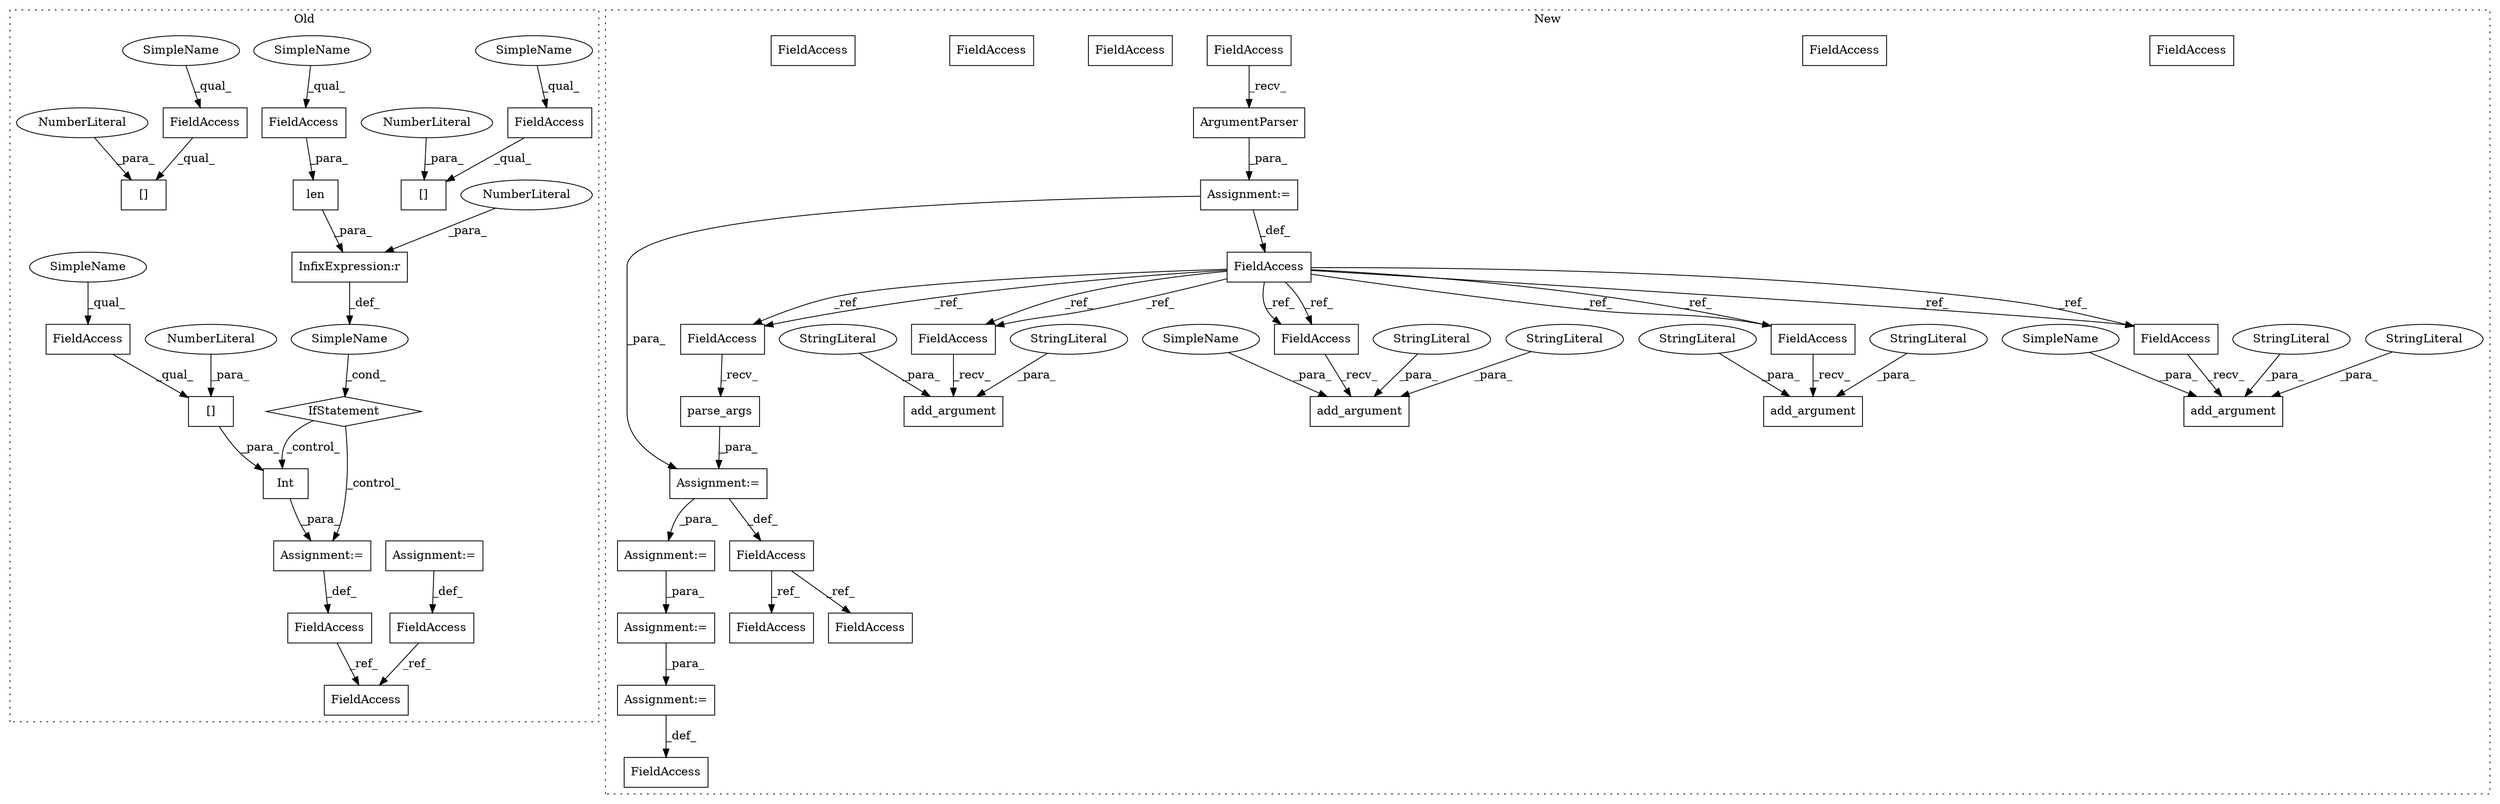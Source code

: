 digraph G {
subgraph cluster0 {
1 [label="Int" a="32" s="2182,2197" l="4,1" shape="box"];
18 [label="len" a="32" s="2149,2161" l="4,1" shape="box"];
19 [label="FieldAccess" a="22" s="2153" l="8" shape="box"];
20 [label="IfStatement" a="25" s="2145,2166" l="4,2" shape="diamond"];
21 [label="[]" a="2" s="2186,2196" l="9,1" shape="box"];
22 [label="NumberLiteral" a="34" s="2195" l="1" shape="ellipse"];
23 [label="SimpleName" a="42" s="" l="" shape="ellipse"];
24 [label="InfixExpression:r" a="27" s="2162" l="3" shape="box"];
25 [label="NumberLiteral" a="34" s="2165" l="1" shape="ellipse"];
26 [label="FieldAccess" a="22" s="2111" l="8" shape="box"];
27 [label="FieldAccess" a="22" s="2073" l="8" shape="box"];
28 [label="[]" a="2" s="2073,2083" l="9,1" shape="box"];
29 [label="NumberLiteral" a="34" s="2082" l="1" shape="ellipse"];
31 [label="Assignment:=" a="7" s="2181" l="1" shape="box"];
35 [label="FieldAccess" a="22" s="2178" l="3" shape="box"];
39 [label="FieldAccess" a="22" s="2372" l="3" shape="box"];
41 [label="FieldAccess" a="22" s="2186" l="8" shape="box"];
42 [label="FieldAccess" a="22" s="2131" l="3" shape="box"];
44 [label="[]" a="2" s="2111,2121" l="9,1" shape="box"];
45 [label="NumberLiteral" a="34" s="2120" l="1" shape="ellipse"];
51 [label="Assignment:=" a="7" s="2134" l="1" shape="box"];
52 [label="SimpleName" a="42" s="2153" l="3" shape="ellipse"];
53 [label="SimpleName" a="42" s="2073" l="3" shape="ellipse"];
54 [label="SimpleName" a="42" s="2111" l="3" shape="ellipse"];
55 [label="SimpleName" a="42" s="2186" l="3" shape="ellipse"];
label = "Old";
style="dotted";
}
subgraph cluster1 {
2 [label="ArgumentParser" a="32" s="2127" l="16" shape="box"];
3 [label="Assignment:=" a="7" s="2531" l="14" shape="box"];
4 [label="Assignment:=" a="7" s="2117" l="1" shape="box"];
5 [label="add_argument" a="32" s="2158,2218" l="13,1" shape="box"];
6 [label="StringLiteral" a="45" s="2192" l="26" shape="ellipse"];
7 [label="StringLiteral" a="45" s="2171" l="10" shape="ellipse"];
8 [label="add_argument" a="32" s="2386,2475" l="13,1" shape="box"];
9 [label="StringLiteral" a="45" s="2399" l="7" shape="ellipse"];
10 [label="add_argument" a="32" s="2234,2298" l="13,1" shape="box"];
11 [label="StringLiteral" a="45" s="2247" l="10" shape="ellipse"];
12 [label="StringLiteral" a="45" s="2268" l="30" shape="ellipse"];
13 [label="StringLiteral" a="45" s="2414" l="61" shape="ellipse"];
14 [label="parse_args" a="32" s="2496" l="12" shape="box"];
15 [label="add_argument" a="32" s="2314,2370" l="13,1" shape="box"];
16 [label="StringLiteral" a="45" s="2327" l="10" shape="ellipse"];
17 [label="StringLiteral" a="45" s="2345" l="25" shape="ellipse"];
30 [label="Assignment:=" a="7" s="2488" l="1" shape="box"];
32 [label="FieldAccess" a="22" s="2111" l="6" shape="box"];
33 [label="FieldAccess" a="22" s="2151" l="6" shape="box"];
34 [label="FieldAccess" a="22" s="2307" l="6" shape="box"];
36 [label="FieldAccess" a="22" s="2118" l="8" shape="box"];
37 [label="FieldAccess" a="22" s="2227" l="6" shape="box"];
38 [label="FieldAccess" a="22" s="2667" l="11" shape="box"];
40 [label="FieldAccess" a="22" s="2489" l="6" shape="box"];
43 [label="FieldAccess" a="22" s="2379" l="6" shape="box"];
46 [label="Assignment:=" a="7" s="2610" l="47" shape="box"];
47 [label="FieldAccess" a="22" s="2484" l="4" shape="box"];
48 [label="FieldAccess" a="22" s="2736" l="4" shape="box"];
49 [label="FieldAccess" a="22" s="2722" l="4" shape="box"];
50 [label="Assignment:=" a="7" s="2678" l="1" shape="box"];
56 [label="FieldAccess" a="22" s="2307" l="6" shape="box"];
57 [label="FieldAccess" a="22" s="2489" l="6" shape="box"];
58 [label="FieldAccess" a="22" s="2379" l="6" shape="box"];
59 [label="FieldAccess" a="22" s="2227" l="6" shape="box"];
60 [label="FieldAccess" a="22" s="2151" l="6" shape="box"];
61 [label="SimpleName" a="42" s="2187" l="4" shape="ellipse"];
62 [label="SimpleName" a="42" s="2263" l="4" shape="ellipse"];
label = "New";
style="dotted";
}
1 -> 31 [label="_para_"];
2 -> 4 [label="_para_"];
3 -> 50 [label="_para_"];
4 -> 32 [label="_def_"];
4 -> 30 [label="_para_"];
6 -> 5 [label="_para_"];
7 -> 5 [label="_para_"];
9 -> 8 [label="_para_"];
11 -> 10 [label="_para_"];
12 -> 10 [label="_para_"];
13 -> 8 [label="_para_"];
14 -> 30 [label="_para_"];
16 -> 15 [label="_para_"];
17 -> 15 [label="_para_"];
18 -> 24 [label="_para_"];
19 -> 18 [label="_para_"];
20 -> 31 [label="_control_"];
20 -> 1 [label="_control_"];
21 -> 1 [label="_para_"];
22 -> 21 [label="_para_"];
23 -> 20 [label="_cond_"];
24 -> 23 [label="_def_"];
25 -> 24 [label="_para_"];
26 -> 44 [label="_qual_"];
27 -> 28 [label="_qual_"];
29 -> 28 [label="_para_"];
30 -> 47 [label="_def_"];
30 -> 46 [label="_para_"];
31 -> 35 [label="_def_"];
32 -> 57 [label="_ref_"];
32 -> 60 [label="_ref_"];
32 -> 59 [label="_ref_"];
32 -> 58 [label="_ref_"];
32 -> 59 [label="_ref_"];
32 -> 56 [label="_ref_"];
32 -> 60 [label="_ref_"];
32 -> 56 [label="_ref_"];
32 -> 58 [label="_ref_"];
32 -> 57 [label="_ref_"];
35 -> 39 [label="_ref_"];
36 -> 2 [label="_recv_"];
41 -> 21 [label="_qual_"];
42 -> 39 [label="_ref_"];
45 -> 44 [label="_para_"];
46 -> 3 [label="_para_"];
47 -> 49 [label="_ref_"];
47 -> 48 [label="_ref_"];
50 -> 38 [label="_def_"];
51 -> 42 [label="_def_"];
52 -> 19 [label="_qual_"];
53 -> 27 [label="_qual_"];
54 -> 26 [label="_qual_"];
55 -> 41 [label="_qual_"];
56 -> 15 [label="_recv_"];
57 -> 14 [label="_recv_"];
58 -> 8 [label="_recv_"];
59 -> 10 [label="_recv_"];
60 -> 5 [label="_recv_"];
61 -> 5 [label="_para_"];
62 -> 10 [label="_para_"];
}